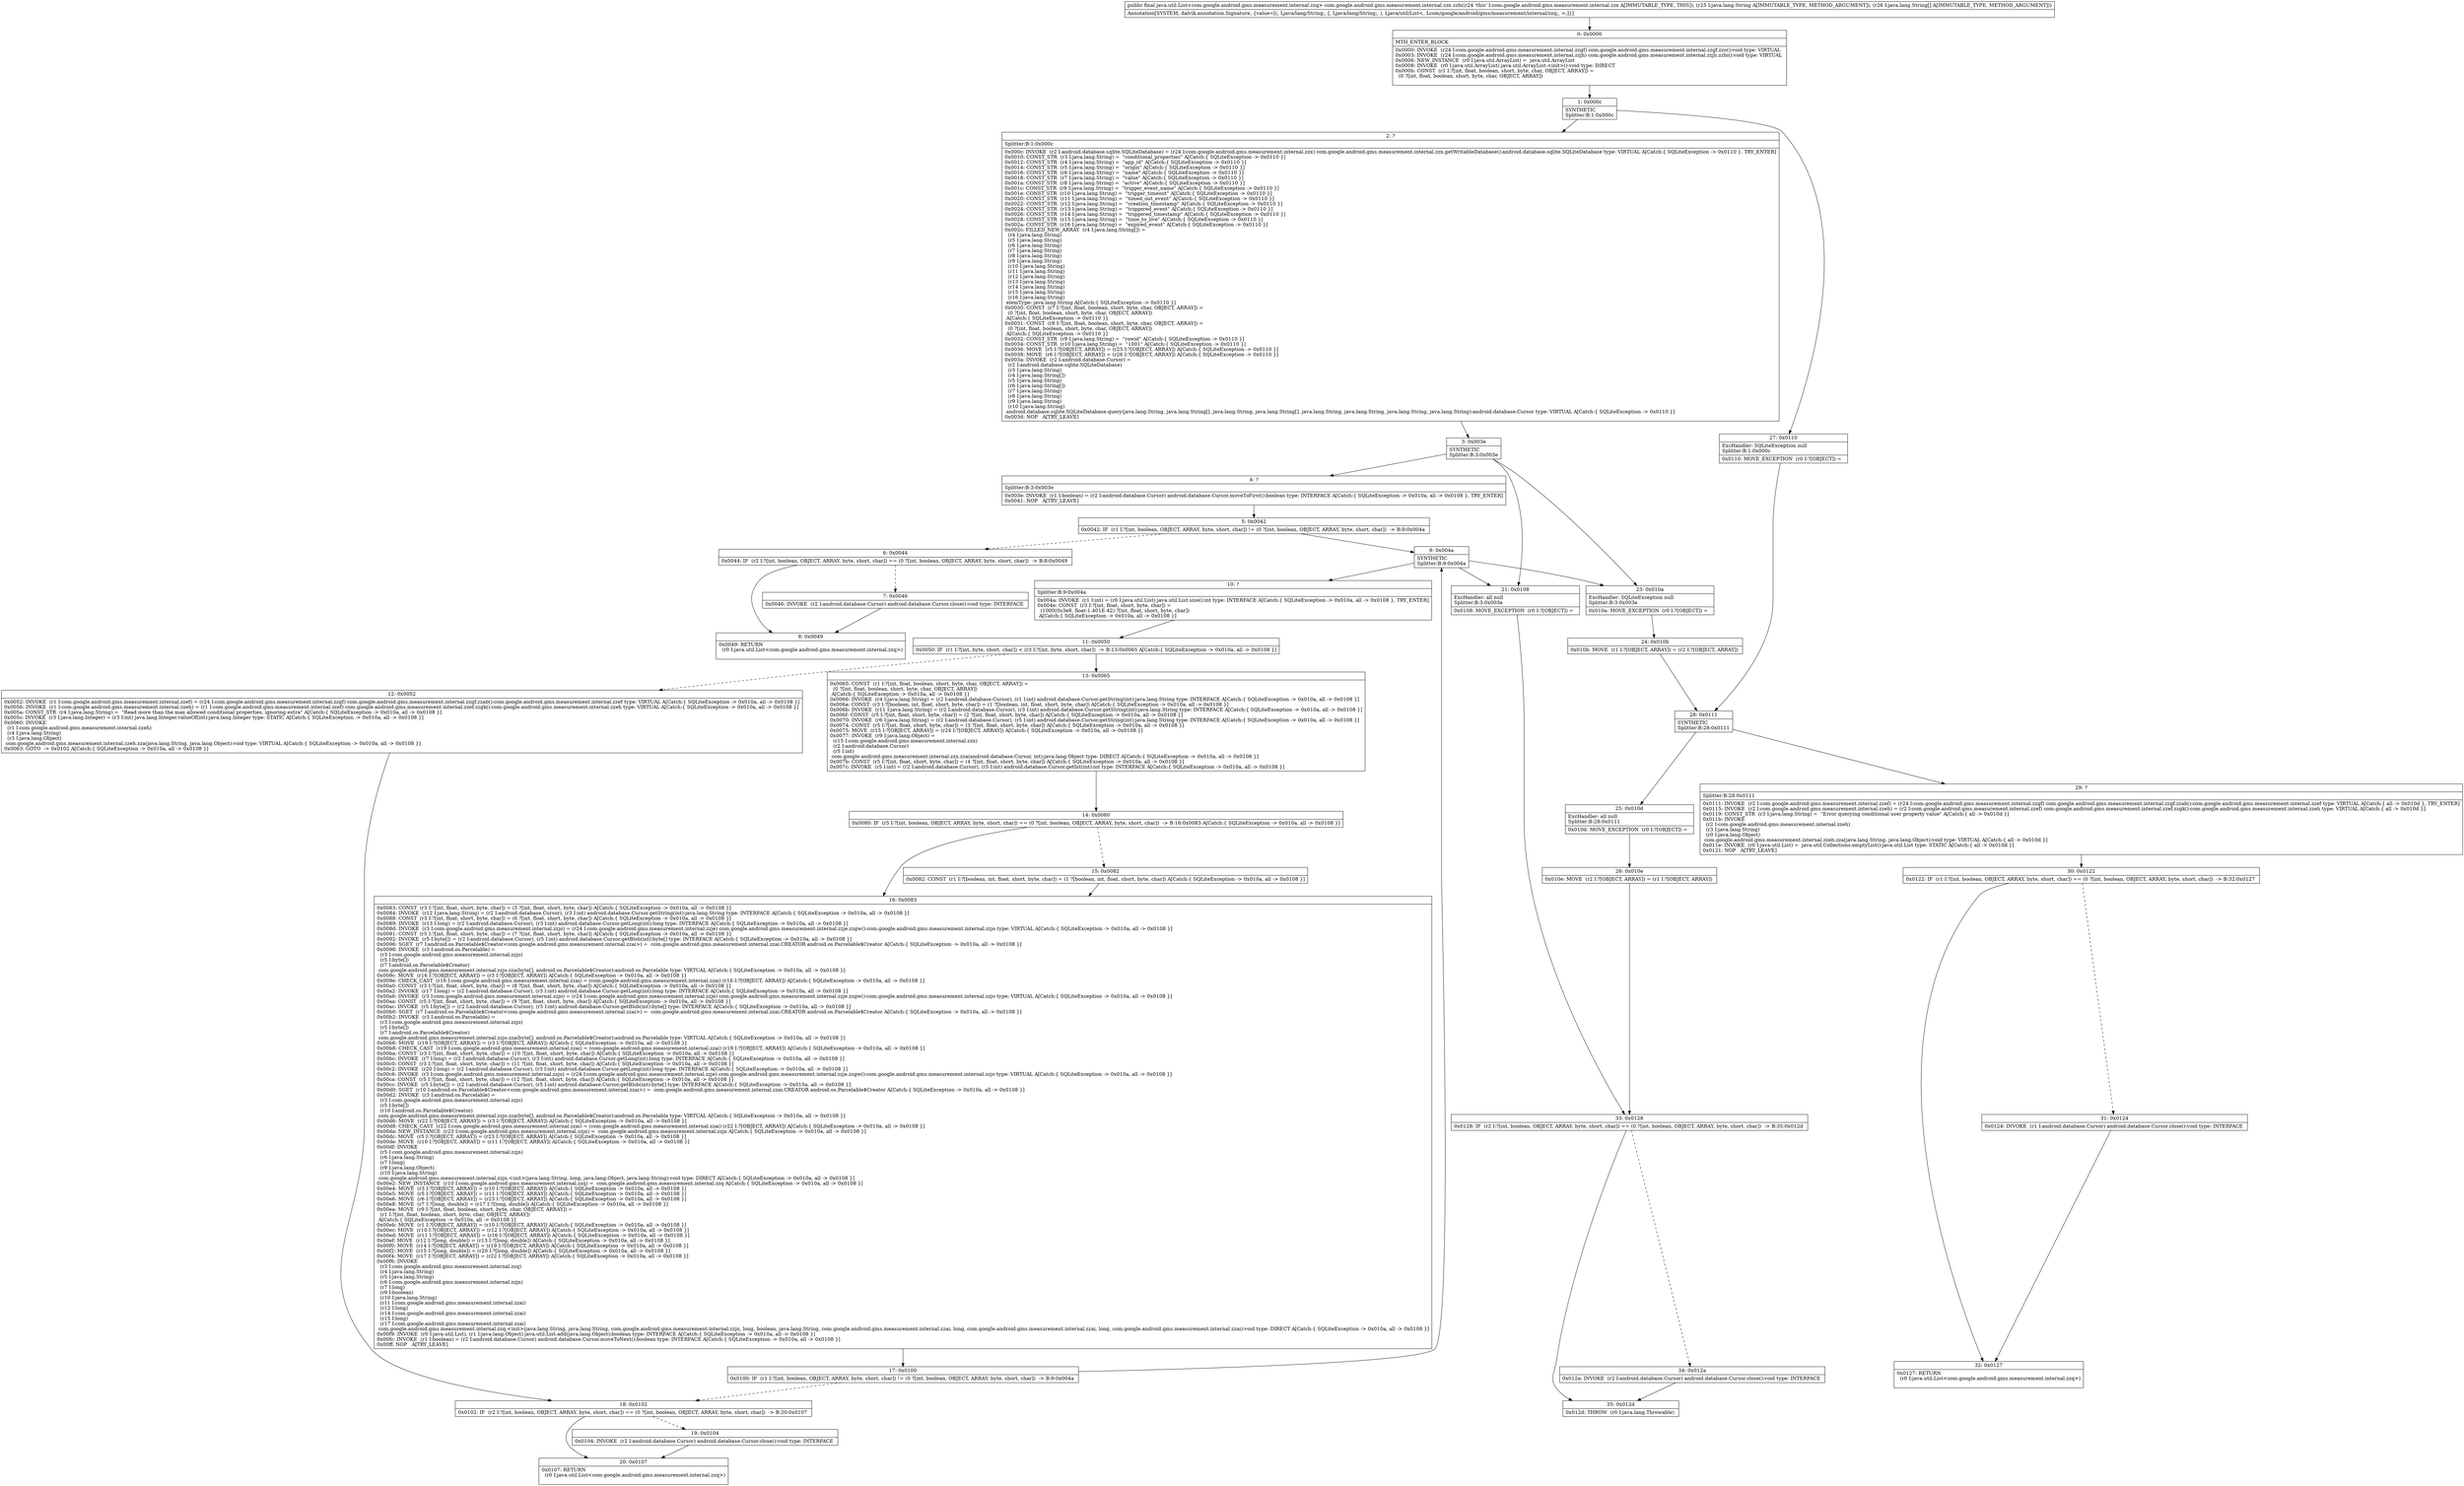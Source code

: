 digraph "CFG forcom.google.android.gms.measurement.internal.zzx.zzb(Ljava\/lang\/String;[Ljava\/lang\/String;)Ljava\/util\/List;" {
Node_0 [shape=record,label="{0\:\ 0x0000|MTH_ENTER_BLOCK\l|0x0000: INVOKE  (r24 I:com.google.android.gms.measurement.internal.zzgf) com.google.android.gms.measurement.internal.zzgf.zzo():void type: VIRTUAL \l0x0003: INVOKE  (r24 I:com.google.android.gms.measurement.internal.zzjh) com.google.android.gms.measurement.internal.zzjh.zzbi():void type: VIRTUAL \l0x0006: NEW_INSTANCE  (r0 I:java.util.ArrayList) =  java.util.ArrayList \l0x0008: INVOKE  (r0 I:java.util.ArrayList) java.util.ArrayList.\<init\>():void type: DIRECT \l0x000b: CONST  (r1 I:?[int, float, boolean, short, byte, char, OBJECT, ARRAY]) = \l  (0 ?[int, float, boolean, short, byte, char, OBJECT, ARRAY])\l \l}"];
Node_1 [shape=record,label="{1\:\ 0x000c|SYNTHETIC\lSplitter:B:1:0x000c\l}"];
Node_2 [shape=record,label="{2\:\ ?|Splitter:B:1:0x000c\l|0x000c: INVOKE  (r2 I:android.database.sqlite.SQLiteDatabase) = (r24 I:com.google.android.gms.measurement.internal.zzx) com.google.android.gms.measurement.internal.zzx.getWritableDatabase():android.database.sqlite.SQLiteDatabase type: VIRTUAL A[Catch:\{ SQLiteException \-\> 0x0110 \}, TRY_ENTER]\l0x0010: CONST_STR  (r3 I:java.lang.String) =  \"conditional_properties\" A[Catch:\{ SQLiteException \-\> 0x0110 \}]\l0x0012: CONST_STR  (r4 I:java.lang.String) =  \"app_id\" A[Catch:\{ SQLiteException \-\> 0x0110 \}]\l0x0014: CONST_STR  (r5 I:java.lang.String) =  \"origin\" A[Catch:\{ SQLiteException \-\> 0x0110 \}]\l0x0016: CONST_STR  (r6 I:java.lang.String) =  \"name\" A[Catch:\{ SQLiteException \-\> 0x0110 \}]\l0x0018: CONST_STR  (r7 I:java.lang.String) =  \"value\" A[Catch:\{ SQLiteException \-\> 0x0110 \}]\l0x001a: CONST_STR  (r8 I:java.lang.String) =  \"active\" A[Catch:\{ SQLiteException \-\> 0x0110 \}]\l0x001c: CONST_STR  (r9 I:java.lang.String) =  \"trigger_event_name\" A[Catch:\{ SQLiteException \-\> 0x0110 \}]\l0x001e: CONST_STR  (r10 I:java.lang.String) =  \"trigger_timeout\" A[Catch:\{ SQLiteException \-\> 0x0110 \}]\l0x0020: CONST_STR  (r11 I:java.lang.String) =  \"timed_out_event\" A[Catch:\{ SQLiteException \-\> 0x0110 \}]\l0x0022: CONST_STR  (r12 I:java.lang.String) =  \"creation_timestamp\" A[Catch:\{ SQLiteException \-\> 0x0110 \}]\l0x0024: CONST_STR  (r13 I:java.lang.String) =  \"triggered_event\" A[Catch:\{ SQLiteException \-\> 0x0110 \}]\l0x0026: CONST_STR  (r14 I:java.lang.String) =  \"triggered_timestamp\" A[Catch:\{ SQLiteException \-\> 0x0110 \}]\l0x0028: CONST_STR  (r15 I:java.lang.String) =  \"time_to_live\" A[Catch:\{ SQLiteException \-\> 0x0110 \}]\l0x002a: CONST_STR  (r16 I:java.lang.String) =  \"expired_event\" A[Catch:\{ SQLiteException \-\> 0x0110 \}]\l0x002c: FILLED_NEW_ARRAY  (r4 I:java.lang.String[]) = \l  (r4 I:java.lang.String)\l  (r5 I:java.lang.String)\l  (r6 I:java.lang.String)\l  (r7 I:java.lang.String)\l  (r8 I:java.lang.String)\l  (r9 I:java.lang.String)\l  (r10 I:java.lang.String)\l  (r11 I:java.lang.String)\l  (r12 I:java.lang.String)\l  (r13 I:java.lang.String)\l  (r14 I:java.lang.String)\l  (r15 I:java.lang.String)\l  (r16 I:java.lang.String)\l elemType: java.lang.String A[Catch:\{ SQLiteException \-\> 0x0110 \}]\l0x0030: CONST  (r7 I:?[int, float, boolean, short, byte, char, OBJECT, ARRAY]) = \l  (0 ?[int, float, boolean, short, byte, char, OBJECT, ARRAY])\l A[Catch:\{ SQLiteException \-\> 0x0110 \}]\l0x0031: CONST  (r8 I:?[int, float, boolean, short, byte, char, OBJECT, ARRAY]) = \l  (0 ?[int, float, boolean, short, byte, char, OBJECT, ARRAY])\l A[Catch:\{ SQLiteException \-\> 0x0110 \}]\l0x0032: CONST_STR  (r9 I:java.lang.String) =  \"rowid\" A[Catch:\{ SQLiteException \-\> 0x0110 \}]\l0x0034: CONST_STR  (r10 I:java.lang.String) =  \"1001\" A[Catch:\{ SQLiteException \-\> 0x0110 \}]\l0x0036: MOVE  (r5 I:?[OBJECT, ARRAY]) = (r25 I:?[OBJECT, ARRAY]) A[Catch:\{ SQLiteException \-\> 0x0110 \}]\l0x0038: MOVE  (r6 I:?[OBJECT, ARRAY]) = (r26 I:?[OBJECT, ARRAY]) A[Catch:\{ SQLiteException \-\> 0x0110 \}]\l0x003a: INVOKE  (r2 I:android.database.Cursor) = \l  (r2 I:android.database.sqlite.SQLiteDatabase)\l  (r3 I:java.lang.String)\l  (r4 I:java.lang.String[])\l  (r5 I:java.lang.String)\l  (r6 I:java.lang.String[])\l  (r7 I:java.lang.String)\l  (r8 I:java.lang.String)\l  (r9 I:java.lang.String)\l  (r10 I:java.lang.String)\l android.database.sqlite.SQLiteDatabase.query(java.lang.String, java.lang.String[], java.lang.String, java.lang.String[], java.lang.String, java.lang.String, java.lang.String, java.lang.String):android.database.Cursor type: VIRTUAL A[Catch:\{ SQLiteException \-\> 0x0110 \}]\l0x003d: NOP   A[TRY_LEAVE]\l}"];
Node_3 [shape=record,label="{3\:\ 0x003e|SYNTHETIC\lSplitter:B:3:0x003e\l}"];
Node_4 [shape=record,label="{4\:\ ?|Splitter:B:3:0x003e\l|0x003e: INVOKE  (r1 I:boolean) = (r2 I:android.database.Cursor) android.database.Cursor.moveToFirst():boolean type: INTERFACE A[Catch:\{ SQLiteException \-\> 0x010a, all \-\> 0x0108 \}, TRY_ENTER]\l0x0041: NOP   A[TRY_LEAVE]\l}"];
Node_5 [shape=record,label="{5\:\ 0x0042|0x0042: IF  (r1 I:?[int, boolean, OBJECT, ARRAY, byte, short, char]) != (0 ?[int, boolean, OBJECT, ARRAY, byte, short, char])  \-\> B:9:0x004a \l}"];
Node_6 [shape=record,label="{6\:\ 0x0044|0x0044: IF  (r2 I:?[int, boolean, OBJECT, ARRAY, byte, short, char]) == (0 ?[int, boolean, OBJECT, ARRAY, byte, short, char])  \-\> B:8:0x0049 \l}"];
Node_7 [shape=record,label="{7\:\ 0x0046|0x0046: INVOKE  (r2 I:android.database.Cursor) android.database.Cursor.close():void type: INTERFACE \l}"];
Node_8 [shape=record,label="{8\:\ 0x0049|0x0049: RETURN  \l  (r0 I:java.util.List\<com.google.android.gms.measurement.internal.zzq\>)\l \l}"];
Node_9 [shape=record,label="{9\:\ 0x004a|SYNTHETIC\lSplitter:B:9:0x004a\l}"];
Node_10 [shape=record,label="{10\:\ ?|Splitter:B:9:0x004a\l|0x004a: INVOKE  (r1 I:int) = (r0 I:java.util.List) java.util.List.size():int type: INTERFACE A[Catch:\{ SQLiteException \-\> 0x010a, all \-\> 0x0108 \}, TRY_ENTER]\l0x004e: CONST  (r3 I:?[int, float, short, byte, char]) = \l  (1000(0x3e8, float:1.401E\-42) ?[int, float, short, byte, char])\l A[Catch:\{ SQLiteException \-\> 0x010a, all \-\> 0x0108 \}]\l}"];
Node_11 [shape=record,label="{11\:\ 0x0050|0x0050: IF  (r1 I:?[int, byte, short, char]) \< (r3 I:?[int, byte, short, char])  \-\> B:13:0x0065 A[Catch:\{ SQLiteException \-\> 0x010a, all \-\> 0x0108 \}]\l}"];
Node_12 [shape=record,label="{12\:\ 0x0052|0x0052: INVOKE  (r1 I:com.google.android.gms.measurement.internal.zzef) = (r24 I:com.google.android.gms.measurement.internal.zzgf) com.google.android.gms.measurement.internal.zzgf.zzab():com.google.android.gms.measurement.internal.zzef type: VIRTUAL A[Catch:\{ SQLiteException \-\> 0x010a, all \-\> 0x0108 \}]\l0x0056: INVOKE  (r1 I:com.google.android.gms.measurement.internal.zzeh) = (r1 I:com.google.android.gms.measurement.internal.zzef) com.google.android.gms.measurement.internal.zzef.zzgk():com.google.android.gms.measurement.internal.zzeh type: VIRTUAL A[Catch:\{ SQLiteException \-\> 0x010a, all \-\> 0x0108 \}]\l0x005a: CONST_STR  (r4 I:java.lang.String) =  \"Read more than the max allowed conditional properties, ignoring extra\" A[Catch:\{ SQLiteException \-\> 0x010a, all \-\> 0x0108 \}]\l0x005c: INVOKE  (r3 I:java.lang.Integer) = (r3 I:int) java.lang.Integer.valueOf(int):java.lang.Integer type: STATIC A[Catch:\{ SQLiteException \-\> 0x010a, all \-\> 0x0108 \}]\l0x0060: INVOKE  \l  (r1 I:com.google.android.gms.measurement.internal.zzeh)\l  (r4 I:java.lang.String)\l  (r3 I:java.lang.Object)\l com.google.android.gms.measurement.internal.zzeh.zza(java.lang.String, java.lang.Object):void type: VIRTUAL A[Catch:\{ SQLiteException \-\> 0x010a, all \-\> 0x0108 \}]\l0x0063: GOTO  \-\> 0x0102 A[Catch:\{ SQLiteException \-\> 0x010a, all \-\> 0x0108 \}]\l}"];
Node_13 [shape=record,label="{13\:\ 0x0065|0x0065: CONST  (r1 I:?[int, float, boolean, short, byte, char, OBJECT, ARRAY]) = \l  (0 ?[int, float, boolean, short, byte, char, OBJECT, ARRAY])\l A[Catch:\{ SQLiteException \-\> 0x010a, all \-\> 0x0108 \}]\l0x0066: INVOKE  (r4 I:java.lang.String) = (r2 I:android.database.Cursor), (r1 I:int) android.database.Cursor.getString(int):java.lang.String type: INTERFACE A[Catch:\{ SQLiteException \-\> 0x010a, all \-\> 0x0108 \}]\l0x006a: CONST  (r3 I:?[boolean, int, float, short, byte, char]) = (1 ?[boolean, int, float, short, byte, char]) A[Catch:\{ SQLiteException \-\> 0x010a, all \-\> 0x0108 \}]\l0x006b: INVOKE  (r11 I:java.lang.String) = (r2 I:android.database.Cursor), (r3 I:int) android.database.Cursor.getString(int):java.lang.String type: INTERFACE A[Catch:\{ SQLiteException \-\> 0x010a, all \-\> 0x0108 \}]\l0x006f: CONST  (r5 I:?[int, float, short, byte, char]) = (2 ?[int, float, short, byte, char]) A[Catch:\{ SQLiteException \-\> 0x010a, all \-\> 0x0108 \}]\l0x0070: INVOKE  (r6 I:java.lang.String) = (r2 I:android.database.Cursor), (r5 I:int) android.database.Cursor.getString(int):java.lang.String type: INTERFACE A[Catch:\{ SQLiteException \-\> 0x010a, all \-\> 0x0108 \}]\l0x0074: CONST  (r5 I:?[int, float, short, byte, char]) = (3 ?[int, float, short, byte, char]) A[Catch:\{ SQLiteException \-\> 0x010a, all \-\> 0x0108 \}]\l0x0075: MOVE  (r15 I:?[OBJECT, ARRAY]) = (r24 I:?[OBJECT, ARRAY]) A[Catch:\{ SQLiteException \-\> 0x010a, all \-\> 0x0108 \}]\l0x0077: INVOKE  (r9 I:java.lang.Object) = \l  (r15 I:com.google.android.gms.measurement.internal.zzx)\l  (r2 I:android.database.Cursor)\l  (r5 I:int)\l com.google.android.gms.measurement.internal.zzx.zza(android.database.Cursor, int):java.lang.Object type: DIRECT A[Catch:\{ SQLiteException \-\> 0x010a, all \-\> 0x0108 \}]\l0x007b: CONST  (r5 I:?[int, float, short, byte, char]) = (4 ?[int, float, short, byte, char]) A[Catch:\{ SQLiteException \-\> 0x010a, all \-\> 0x0108 \}]\l0x007c: INVOKE  (r5 I:int) = (r2 I:android.database.Cursor), (r5 I:int) android.database.Cursor.getInt(int):int type: INTERFACE A[Catch:\{ SQLiteException \-\> 0x010a, all \-\> 0x0108 \}]\l}"];
Node_14 [shape=record,label="{14\:\ 0x0080|0x0080: IF  (r5 I:?[int, boolean, OBJECT, ARRAY, byte, short, char]) == (0 ?[int, boolean, OBJECT, ARRAY, byte, short, char])  \-\> B:16:0x0083 A[Catch:\{ SQLiteException \-\> 0x010a, all \-\> 0x0108 \}]\l}"];
Node_15 [shape=record,label="{15\:\ 0x0082|0x0082: CONST  (r1 I:?[boolean, int, float, short, byte, char]) = (1 ?[boolean, int, float, short, byte, char]) A[Catch:\{ SQLiteException \-\> 0x010a, all \-\> 0x0108 \}]\l}"];
Node_16 [shape=record,label="{16\:\ 0x0083|0x0083: CONST  (r3 I:?[int, float, short, byte, char]) = (5 ?[int, float, short, byte, char]) A[Catch:\{ SQLiteException \-\> 0x010a, all \-\> 0x0108 \}]\l0x0084: INVOKE  (r12 I:java.lang.String) = (r2 I:android.database.Cursor), (r3 I:int) android.database.Cursor.getString(int):java.lang.String type: INTERFACE A[Catch:\{ SQLiteException \-\> 0x010a, all \-\> 0x0108 \}]\l0x0088: CONST  (r3 I:?[int, float, short, byte, char]) = (6 ?[int, float, short, byte, char]) A[Catch:\{ SQLiteException \-\> 0x010a, all \-\> 0x0108 \}]\l0x0089: INVOKE  (r13 I:long) = (r2 I:android.database.Cursor), (r3 I:int) android.database.Cursor.getLong(int):long type: INTERFACE A[Catch:\{ SQLiteException \-\> 0x010a, all \-\> 0x0108 \}]\l0x008d: INVOKE  (r3 I:com.google.android.gms.measurement.internal.zzjo) = (r24 I:com.google.android.gms.measurement.internal.zzje) com.google.android.gms.measurement.internal.zzje.zzgw():com.google.android.gms.measurement.internal.zzjo type: VIRTUAL A[Catch:\{ SQLiteException \-\> 0x010a, all \-\> 0x0108 \}]\l0x0091: CONST  (r5 I:?[int, float, short, byte, char]) = (7 ?[int, float, short, byte, char]) A[Catch:\{ SQLiteException \-\> 0x010a, all \-\> 0x0108 \}]\l0x0092: INVOKE  (r5 I:byte[]) = (r2 I:android.database.Cursor), (r5 I:int) android.database.Cursor.getBlob(int):byte[] type: INTERFACE A[Catch:\{ SQLiteException \-\> 0x010a, all \-\> 0x0108 \}]\l0x0096: SGET  (r7 I:android.os.Parcelable$Creator\<com.google.android.gms.measurement.internal.zzai\>) =  com.google.android.gms.measurement.internal.zzai.CREATOR android.os.Parcelable$Creator A[Catch:\{ SQLiteException \-\> 0x010a, all \-\> 0x0108 \}]\l0x0098: INVOKE  (r3 I:android.os.Parcelable) = \l  (r3 I:com.google.android.gms.measurement.internal.zzjo)\l  (r5 I:byte[])\l  (r7 I:android.os.Parcelable$Creator)\l com.google.android.gms.measurement.internal.zzjo.zza(byte[], android.os.Parcelable$Creator):android.os.Parcelable type: VIRTUAL A[Catch:\{ SQLiteException \-\> 0x010a, all \-\> 0x0108 \}]\l0x009c: MOVE  (r16 I:?[OBJECT, ARRAY]) = (r3 I:?[OBJECT, ARRAY]) A[Catch:\{ SQLiteException \-\> 0x010a, all \-\> 0x0108 \}]\l0x009e: CHECK_CAST  (r16 I:com.google.android.gms.measurement.internal.zzai) = (com.google.android.gms.measurement.internal.zzai) (r16 I:?[OBJECT, ARRAY]) A[Catch:\{ SQLiteException \-\> 0x010a, all \-\> 0x0108 \}]\l0x00a0: CONST  (r3 I:?[int, float, short, byte, char]) = (8 ?[int, float, short, byte, char]) A[Catch:\{ SQLiteException \-\> 0x010a, all \-\> 0x0108 \}]\l0x00a2: INVOKE  (r17 I:long) = (r2 I:android.database.Cursor), (r3 I:int) android.database.Cursor.getLong(int):long type: INTERFACE A[Catch:\{ SQLiteException \-\> 0x010a, all \-\> 0x0108 \}]\l0x00a6: INVOKE  (r3 I:com.google.android.gms.measurement.internal.zzjo) = (r24 I:com.google.android.gms.measurement.internal.zzje) com.google.android.gms.measurement.internal.zzje.zzgw():com.google.android.gms.measurement.internal.zzjo type: VIRTUAL A[Catch:\{ SQLiteException \-\> 0x010a, all \-\> 0x0108 \}]\l0x00aa: CONST  (r5 I:?[int, float, short, byte, char]) = (9 ?[int, float, short, byte, char]) A[Catch:\{ SQLiteException \-\> 0x010a, all \-\> 0x0108 \}]\l0x00ac: INVOKE  (r5 I:byte[]) = (r2 I:android.database.Cursor), (r5 I:int) android.database.Cursor.getBlob(int):byte[] type: INTERFACE A[Catch:\{ SQLiteException \-\> 0x010a, all \-\> 0x0108 \}]\l0x00b0: SGET  (r7 I:android.os.Parcelable$Creator\<com.google.android.gms.measurement.internal.zzai\>) =  com.google.android.gms.measurement.internal.zzai.CREATOR android.os.Parcelable$Creator A[Catch:\{ SQLiteException \-\> 0x010a, all \-\> 0x0108 \}]\l0x00b2: INVOKE  (r3 I:android.os.Parcelable) = \l  (r3 I:com.google.android.gms.measurement.internal.zzjo)\l  (r5 I:byte[])\l  (r7 I:android.os.Parcelable$Creator)\l com.google.android.gms.measurement.internal.zzjo.zza(byte[], android.os.Parcelable$Creator):android.os.Parcelable type: VIRTUAL A[Catch:\{ SQLiteException \-\> 0x010a, all \-\> 0x0108 \}]\l0x00b6: MOVE  (r19 I:?[OBJECT, ARRAY]) = (r3 I:?[OBJECT, ARRAY]) A[Catch:\{ SQLiteException \-\> 0x010a, all \-\> 0x0108 \}]\l0x00b8: CHECK_CAST  (r19 I:com.google.android.gms.measurement.internal.zzai) = (com.google.android.gms.measurement.internal.zzai) (r19 I:?[OBJECT, ARRAY]) A[Catch:\{ SQLiteException \-\> 0x010a, all \-\> 0x0108 \}]\l0x00ba: CONST  (r3 I:?[int, float, short, byte, char]) = (10 ?[int, float, short, byte, char]) A[Catch:\{ SQLiteException \-\> 0x010a, all \-\> 0x0108 \}]\l0x00bc: INVOKE  (r7 I:long) = (r2 I:android.database.Cursor), (r3 I:int) android.database.Cursor.getLong(int):long type: INTERFACE A[Catch:\{ SQLiteException \-\> 0x010a, all \-\> 0x0108 \}]\l0x00c0: CONST  (r3 I:?[int, float, short, byte, char]) = (11 ?[int, float, short, byte, char]) A[Catch:\{ SQLiteException \-\> 0x010a, all \-\> 0x0108 \}]\l0x00c2: INVOKE  (r20 I:long) = (r2 I:android.database.Cursor), (r3 I:int) android.database.Cursor.getLong(int):long type: INTERFACE A[Catch:\{ SQLiteException \-\> 0x010a, all \-\> 0x0108 \}]\l0x00c6: INVOKE  (r3 I:com.google.android.gms.measurement.internal.zzjo) = (r24 I:com.google.android.gms.measurement.internal.zzje) com.google.android.gms.measurement.internal.zzje.zzgw():com.google.android.gms.measurement.internal.zzjo type: VIRTUAL A[Catch:\{ SQLiteException \-\> 0x010a, all \-\> 0x0108 \}]\l0x00ca: CONST  (r5 I:?[int, float, short, byte, char]) = (12 ?[int, float, short, byte, char]) A[Catch:\{ SQLiteException \-\> 0x010a, all \-\> 0x0108 \}]\l0x00cc: INVOKE  (r5 I:byte[]) = (r2 I:android.database.Cursor), (r5 I:int) android.database.Cursor.getBlob(int):byte[] type: INTERFACE A[Catch:\{ SQLiteException \-\> 0x010a, all \-\> 0x0108 \}]\l0x00d0: SGET  (r10 I:android.os.Parcelable$Creator\<com.google.android.gms.measurement.internal.zzai\>) =  com.google.android.gms.measurement.internal.zzai.CREATOR android.os.Parcelable$Creator A[Catch:\{ SQLiteException \-\> 0x010a, all \-\> 0x0108 \}]\l0x00d2: INVOKE  (r3 I:android.os.Parcelable) = \l  (r3 I:com.google.android.gms.measurement.internal.zzjo)\l  (r5 I:byte[])\l  (r10 I:android.os.Parcelable$Creator)\l com.google.android.gms.measurement.internal.zzjo.zza(byte[], android.os.Parcelable$Creator):android.os.Parcelable type: VIRTUAL A[Catch:\{ SQLiteException \-\> 0x010a, all \-\> 0x0108 \}]\l0x00d6: MOVE  (r22 I:?[OBJECT, ARRAY]) = (r3 I:?[OBJECT, ARRAY]) A[Catch:\{ SQLiteException \-\> 0x010a, all \-\> 0x0108 \}]\l0x00d8: CHECK_CAST  (r22 I:com.google.android.gms.measurement.internal.zzai) = (com.google.android.gms.measurement.internal.zzai) (r22 I:?[OBJECT, ARRAY]) A[Catch:\{ SQLiteException \-\> 0x010a, all \-\> 0x0108 \}]\l0x00da: NEW_INSTANCE  (r23 I:com.google.android.gms.measurement.internal.zzjn) =  com.google.android.gms.measurement.internal.zzjn A[Catch:\{ SQLiteException \-\> 0x010a, all \-\> 0x0108 \}]\l0x00dc: MOVE  (r5 I:?[OBJECT, ARRAY]) = (r23 I:?[OBJECT, ARRAY]) A[Catch:\{ SQLiteException \-\> 0x010a, all \-\> 0x0108 \}]\l0x00de: MOVE  (r10 I:?[OBJECT, ARRAY]) = (r11 I:?[OBJECT, ARRAY]) A[Catch:\{ SQLiteException \-\> 0x010a, all \-\> 0x0108 \}]\l0x00df: INVOKE  \l  (r5 I:com.google.android.gms.measurement.internal.zzjn)\l  (r6 I:java.lang.String)\l  (r7 I:long)\l  (r9 I:java.lang.Object)\l  (r10 I:java.lang.String)\l com.google.android.gms.measurement.internal.zzjn.\<init\>(java.lang.String, long, java.lang.Object, java.lang.String):void type: DIRECT A[Catch:\{ SQLiteException \-\> 0x010a, all \-\> 0x0108 \}]\l0x00e2: NEW_INSTANCE  (r10 I:com.google.android.gms.measurement.internal.zzq) =  com.google.android.gms.measurement.internal.zzq A[Catch:\{ SQLiteException \-\> 0x010a, all \-\> 0x0108 \}]\l0x00e4: MOVE  (r3 I:?[OBJECT, ARRAY]) = (r10 I:?[OBJECT, ARRAY]) A[Catch:\{ SQLiteException \-\> 0x010a, all \-\> 0x0108 \}]\l0x00e5: MOVE  (r5 I:?[OBJECT, ARRAY]) = (r11 I:?[OBJECT, ARRAY]) A[Catch:\{ SQLiteException \-\> 0x010a, all \-\> 0x0108 \}]\l0x00e6: MOVE  (r6 I:?[OBJECT, ARRAY]) = (r23 I:?[OBJECT, ARRAY]) A[Catch:\{ SQLiteException \-\> 0x010a, all \-\> 0x0108 \}]\l0x00e8: MOVE  (r7 I:?[long, double]) = (r17 I:?[long, double]) A[Catch:\{ SQLiteException \-\> 0x010a, all \-\> 0x0108 \}]\l0x00ea: MOVE  (r9 I:?[int, float, boolean, short, byte, char, OBJECT, ARRAY]) = \l  (r1 I:?[int, float, boolean, short, byte, char, OBJECT, ARRAY])\l A[Catch:\{ SQLiteException \-\> 0x010a, all \-\> 0x0108 \}]\l0x00eb: MOVE  (r1 I:?[OBJECT, ARRAY]) = (r10 I:?[OBJECT, ARRAY]) A[Catch:\{ SQLiteException \-\> 0x010a, all \-\> 0x0108 \}]\l0x00ec: MOVE  (r10 I:?[OBJECT, ARRAY]) = (r12 I:?[OBJECT, ARRAY]) A[Catch:\{ SQLiteException \-\> 0x010a, all \-\> 0x0108 \}]\l0x00ed: MOVE  (r11 I:?[OBJECT, ARRAY]) = (r16 I:?[OBJECT, ARRAY]) A[Catch:\{ SQLiteException \-\> 0x010a, all \-\> 0x0108 \}]\l0x00ef: MOVE  (r12 I:?[long, double]) = (r13 I:?[long, double]) A[Catch:\{ SQLiteException \-\> 0x010a, all \-\> 0x0108 \}]\l0x00f0: MOVE  (r14 I:?[OBJECT, ARRAY]) = (r19 I:?[OBJECT, ARRAY]) A[Catch:\{ SQLiteException \-\> 0x010a, all \-\> 0x0108 \}]\l0x00f2: MOVE  (r15 I:?[long, double]) = (r20 I:?[long, double]) A[Catch:\{ SQLiteException \-\> 0x010a, all \-\> 0x0108 \}]\l0x00f4: MOVE  (r17 I:?[OBJECT, ARRAY]) = (r22 I:?[OBJECT, ARRAY]) A[Catch:\{ SQLiteException \-\> 0x010a, all \-\> 0x0108 \}]\l0x00f6: INVOKE  \l  (r3 I:com.google.android.gms.measurement.internal.zzq)\l  (r4 I:java.lang.String)\l  (r5 I:java.lang.String)\l  (r6 I:com.google.android.gms.measurement.internal.zzjn)\l  (r7 I:long)\l  (r9 I:boolean)\l  (r10 I:java.lang.String)\l  (r11 I:com.google.android.gms.measurement.internal.zzai)\l  (r12 I:long)\l  (r14 I:com.google.android.gms.measurement.internal.zzai)\l  (r15 I:long)\l  (r17 I:com.google.android.gms.measurement.internal.zzai)\l com.google.android.gms.measurement.internal.zzq.\<init\>(java.lang.String, java.lang.String, com.google.android.gms.measurement.internal.zzjn, long, boolean, java.lang.String, com.google.android.gms.measurement.internal.zzai, long, com.google.android.gms.measurement.internal.zzai, long, com.google.android.gms.measurement.internal.zzai):void type: DIRECT A[Catch:\{ SQLiteException \-\> 0x010a, all \-\> 0x0108 \}]\l0x00f9: INVOKE  (r0 I:java.util.List), (r1 I:java.lang.Object) java.util.List.add(java.lang.Object):boolean type: INTERFACE A[Catch:\{ SQLiteException \-\> 0x010a, all \-\> 0x0108 \}]\l0x00fc: INVOKE  (r1 I:boolean) = (r2 I:android.database.Cursor) android.database.Cursor.moveToNext():boolean type: INTERFACE A[Catch:\{ SQLiteException \-\> 0x010a, all \-\> 0x0108 \}]\l0x00ff: NOP   A[TRY_LEAVE]\l}"];
Node_17 [shape=record,label="{17\:\ 0x0100|0x0100: IF  (r1 I:?[int, boolean, OBJECT, ARRAY, byte, short, char]) != (0 ?[int, boolean, OBJECT, ARRAY, byte, short, char])  \-\> B:9:0x004a \l}"];
Node_18 [shape=record,label="{18\:\ 0x0102|0x0102: IF  (r2 I:?[int, boolean, OBJECT, ARRAY, byte, short, char]) == (0 ?[int, boolean, OBJECT, ARRAY, byte, short, char])  \-\> B:20:0x0107 \l}"];
Node_19 [shape=record,label="{19\:\ 0x0104|0x0104: INVOKE  (r2 I:android.database.Cursor) android.database.Cursor.close():void type: INTERFACE \l}"];
Node_20 [shape=record,label="{20\:\ 0x0107|0x0107: RETURN  \l  (r0 I:java.util.List\<com.google.android.gms.measurement.internal.zzq\>)\l \l}"];
Node_21 [shape=record,label="{21\:\ 0x0108|ExcHandler: all null\lSplitter:B:3:0x003e\l|0x0108: MOVE_EXCEPTION  (r0 I:?[OBJECT]) =  \l}"];
Node_23 [shape=record,label="{23\:\ 0x010a|ExcHandler: SQLiteException null\lSplitter:B:3:0x003e\l|0x010a: MOVE_EXCEPTION  (r0 I:?[OBJECT]) =  \l}"];
Node_24 [shape=record,label="{24\:\ 0x010b|0x010b: MOVE  (r1 I:?[OBJECT, ARRAY]) = (r2 I:?[OBJECT, ARRAY]) \l}"];
Node_25 [shape=record,label="{25\:\ 0x010d|ExcHandler: all null\lSplitter:B:28:0x0111\l|0x010d: MOVE_EXCEPTION  (r0 I:?[OBJECT]) =  \l}"];
Node_26 [shape=record,label="{26\:\ 0x010e|0x010e: MOVE  (r2 I:?[OBJECT, ARRAY]) = (r1 I:?[OBJECT, ARRAY]) \l}"];
Node_27 [shape=record,label="{27\:\ 0x0110|ExcHandler: SQLiteException null\lSplitter:B:1:0x000c\l|0x0110: MOVE_EXCEPTION  (r0 I:?[OBJECT]) =  \l}"];
Node_28 [shape=record,label="{28\:\ 0x0111|SYNTHETIC\lSplitter:B:28:0x0111\l}"];
Node_29 [shape=record,label="{29\:\ ?|Splitter:B:28:0x0111\l|0x0111: INVOKE  (r2 I:com.google.android.gms.measurement.internal.zzef) = (r24 I:com.google.android.gms.measurement.internal.zzgf) com.google.android.gms.measurement.internal.zzgf.zzab():com.google.android.gms.measurement.internal.zzef type: VIRTUAL A[Catch:\{ all \-\> 0x010d \}, TRY_ENTER]\l0x0115: INVOKE  (r2 I:com.google.android.gms.measurement.internal.zzeh) = (r2 I:com.google.android.gms.measurement.internal.zzef) com.google.android.gms.measurement.internal.zzef.zzgk():com.google.android.gms.measurement.internal.zzeh type: VIRTUAL A[Catch:\{ all \-\> 0x010d \}]\l0x0119: CONST_STR  (r3 I:java.lang.String) =  \"Error querying conditional user property value\" A[Catch:\{ all \-\> 0x010d \}]\l0x011b: INVOKE  \l  (r2 I:com.google.android.gms.measurement.internal.zzeh)\l  (r3 I:java.lang.String)\l  (r0 I:java.lang.Object)\l com.google.android.gms.measurement.internal.zzeh.zza(java.lang.String, java.lang.Object):void type: VIRTUAL A[Catch:\{ all \-\> 0x010d \}]\l0x011e: INVOKE  (r0 I:java.util.List) =  java.util.Collections.emptyList():java.util.List type: STATIC A[Catch:\{ all \-\> 0x010d \}]\l0x0121: NOP   A[TRY_LEAVE]\l}"];
Node_30 [shape=record,label="{30\:\ 0x0122|0x0122: IF  (r1 I:?[int, boolean, OBJECT, ARRAY, byte, short, char]) == (0 ?[int, boolean, OBJECT, ARRAY, byte, short, char])  \-\> B:32:0x0127 \l}"];
Node_31 [shape=record,label="{31\:\ 0x0124|0x0124: INVOKE  (r1 I:android.database.Cursor) android.database.Cursor.close():void type: INTERFACE \l}"];
Node_32 [shape=record,label="{32\:\ 0x0127|0x0127: RETURN  \l  (r0 I:java.util.List\<com.google.android.gms.measurement.internal.zzq\>)\l \l}"];
Node_33 [shape=record,label="{33\:\ 0x0128|0x0128: IF  (r2 I:?[int, boolean, OBJECT, ARRAY, byte, short, char]) == (0 ?[int, boolean, OBJECT, ARRAY, byte, short, char])  \-\> B:35:0x012d \l}"];
Node_34 [shape=record,label="{34\:\ 0x012a|0x012a: INVOKE  (r2 I:android.database.Cursor) android.database.Cursor.close():void type: INTERFACE \l}"];
Node_35 [shape=record,label="{35\:\ 0x012d|0x012d: THROW  (r0 I:java.lang.Throwable) \l}"];
MethodNode[shape=record,label="{public final java.util.List\<com.google.android.gms.measurement.internal.zzq\> com.google.android.gms.measurement.internal.zzx.zzb((r24 'this' I:com.google.android.gms.measurement.internal.zzx A[IMMUTABLE_TYPE, THIS]), (r25 I:java.lang.String A[IMMUTABLE_TYPE, METHOD_ARGUMENT]), (r26 I:java.lang.String[] A[IMMUTABLE_TYPE, METHOD_ARGUMENT]))  | Annotation[SYSTEM, dalvik.annotation.Signature, \{value=[(, Ljava\/lang\/String;, [, Ljava\/lang\/String;, ), Ljava\/util\/List\<, Lcom\/google\/android\/gms\/measurement\/internal\/zzq;, \>;]\}]\l}"];
MethodNode -> Node_0;
Node_0 -> Node_1;
Node_1 -> Node_2;
Node_1 -> Node_27;
Node_2 -> Node_3;
Node_3 -> Node_4;
Node_3 -> Node_23;
Node_3 -> Node_21;
Node_4 -> Node_5;
Node_5 -> Node_6[style=dashed];
Node_5 -> Node_9;
Node_6 -> Node_7[style=dashed];
Node_6 -> Node_8;
Node_7 -> Node_8;
Node_9 -> Node_10;
Node_9 -> Node_23;
Node_9 -> Node_21;
Node_10 -> Node_11;
Node_11 -> Node_12[style=dashed];
Node_11 -> Node_13;
Node_12 -> Node_18;
Node_13 -> Node_14;
Node_14 -> Node_15[style=dashed];
Node_14 -> Node_16;
Node_15 -> Node_16;
Node_16 -> Node_17;
Node_17 -> Node_9;
Node_17 -> Node_18[style=dashed];
Node_18 -> Node_19[style=dashed];
Node_18 -> Node_20;
Node_19 -> Node_20;
Node_21 -> Node_33;
Node_23 -> Node_24;
Node_24 -> Node_28;
Node_25 -> Node_26;
Node_26 -> Node_33;
Node_27 -> Node_28;
Node_28 -> Node_29;
Node_28 -> Node_25;
Node_29 -> Node_30;
Node_30 -> Node_31[style=dashed];
Node_30 -> Node_32;
Node_31 -> Node_32;
Node_33 -> Node_34[style=dashed];
Node_33 -> Node_35;
Node_34 -> Node_35;
}

